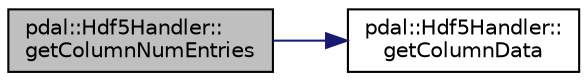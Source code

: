 digraph "pdal::Hdf5Handler::getColumnNumEntries"
{
  edge [fontname="Helvetica",fontsize="10",labelfontname="Helvetica",labelfontsize="10"];
  node [fontname="Helvetica",fontsize="10",shape=record];
  rankdir="LR";
  Node1 [label="pdal::Hdf5Handler::\lgetColumnNumEntries",height=0.2,width=0.4,color="black", fillcolor="grey75", style="filled", fontcolor="black"];
  Node1 -> Node2 [color="midnightblue",fontsize="10",style="solid",fontname="Helvetica"];
  Node2 [label="pdal::Hdf5Handler::\lgetColumnData",height=0.2,width=0.4,color="black", fillcolor="white", style="filled",URL="$classpdal_1_1Hdf5Handler.html#adf6d0b05e125ac2bf88c91e8f9ade589"];
}
